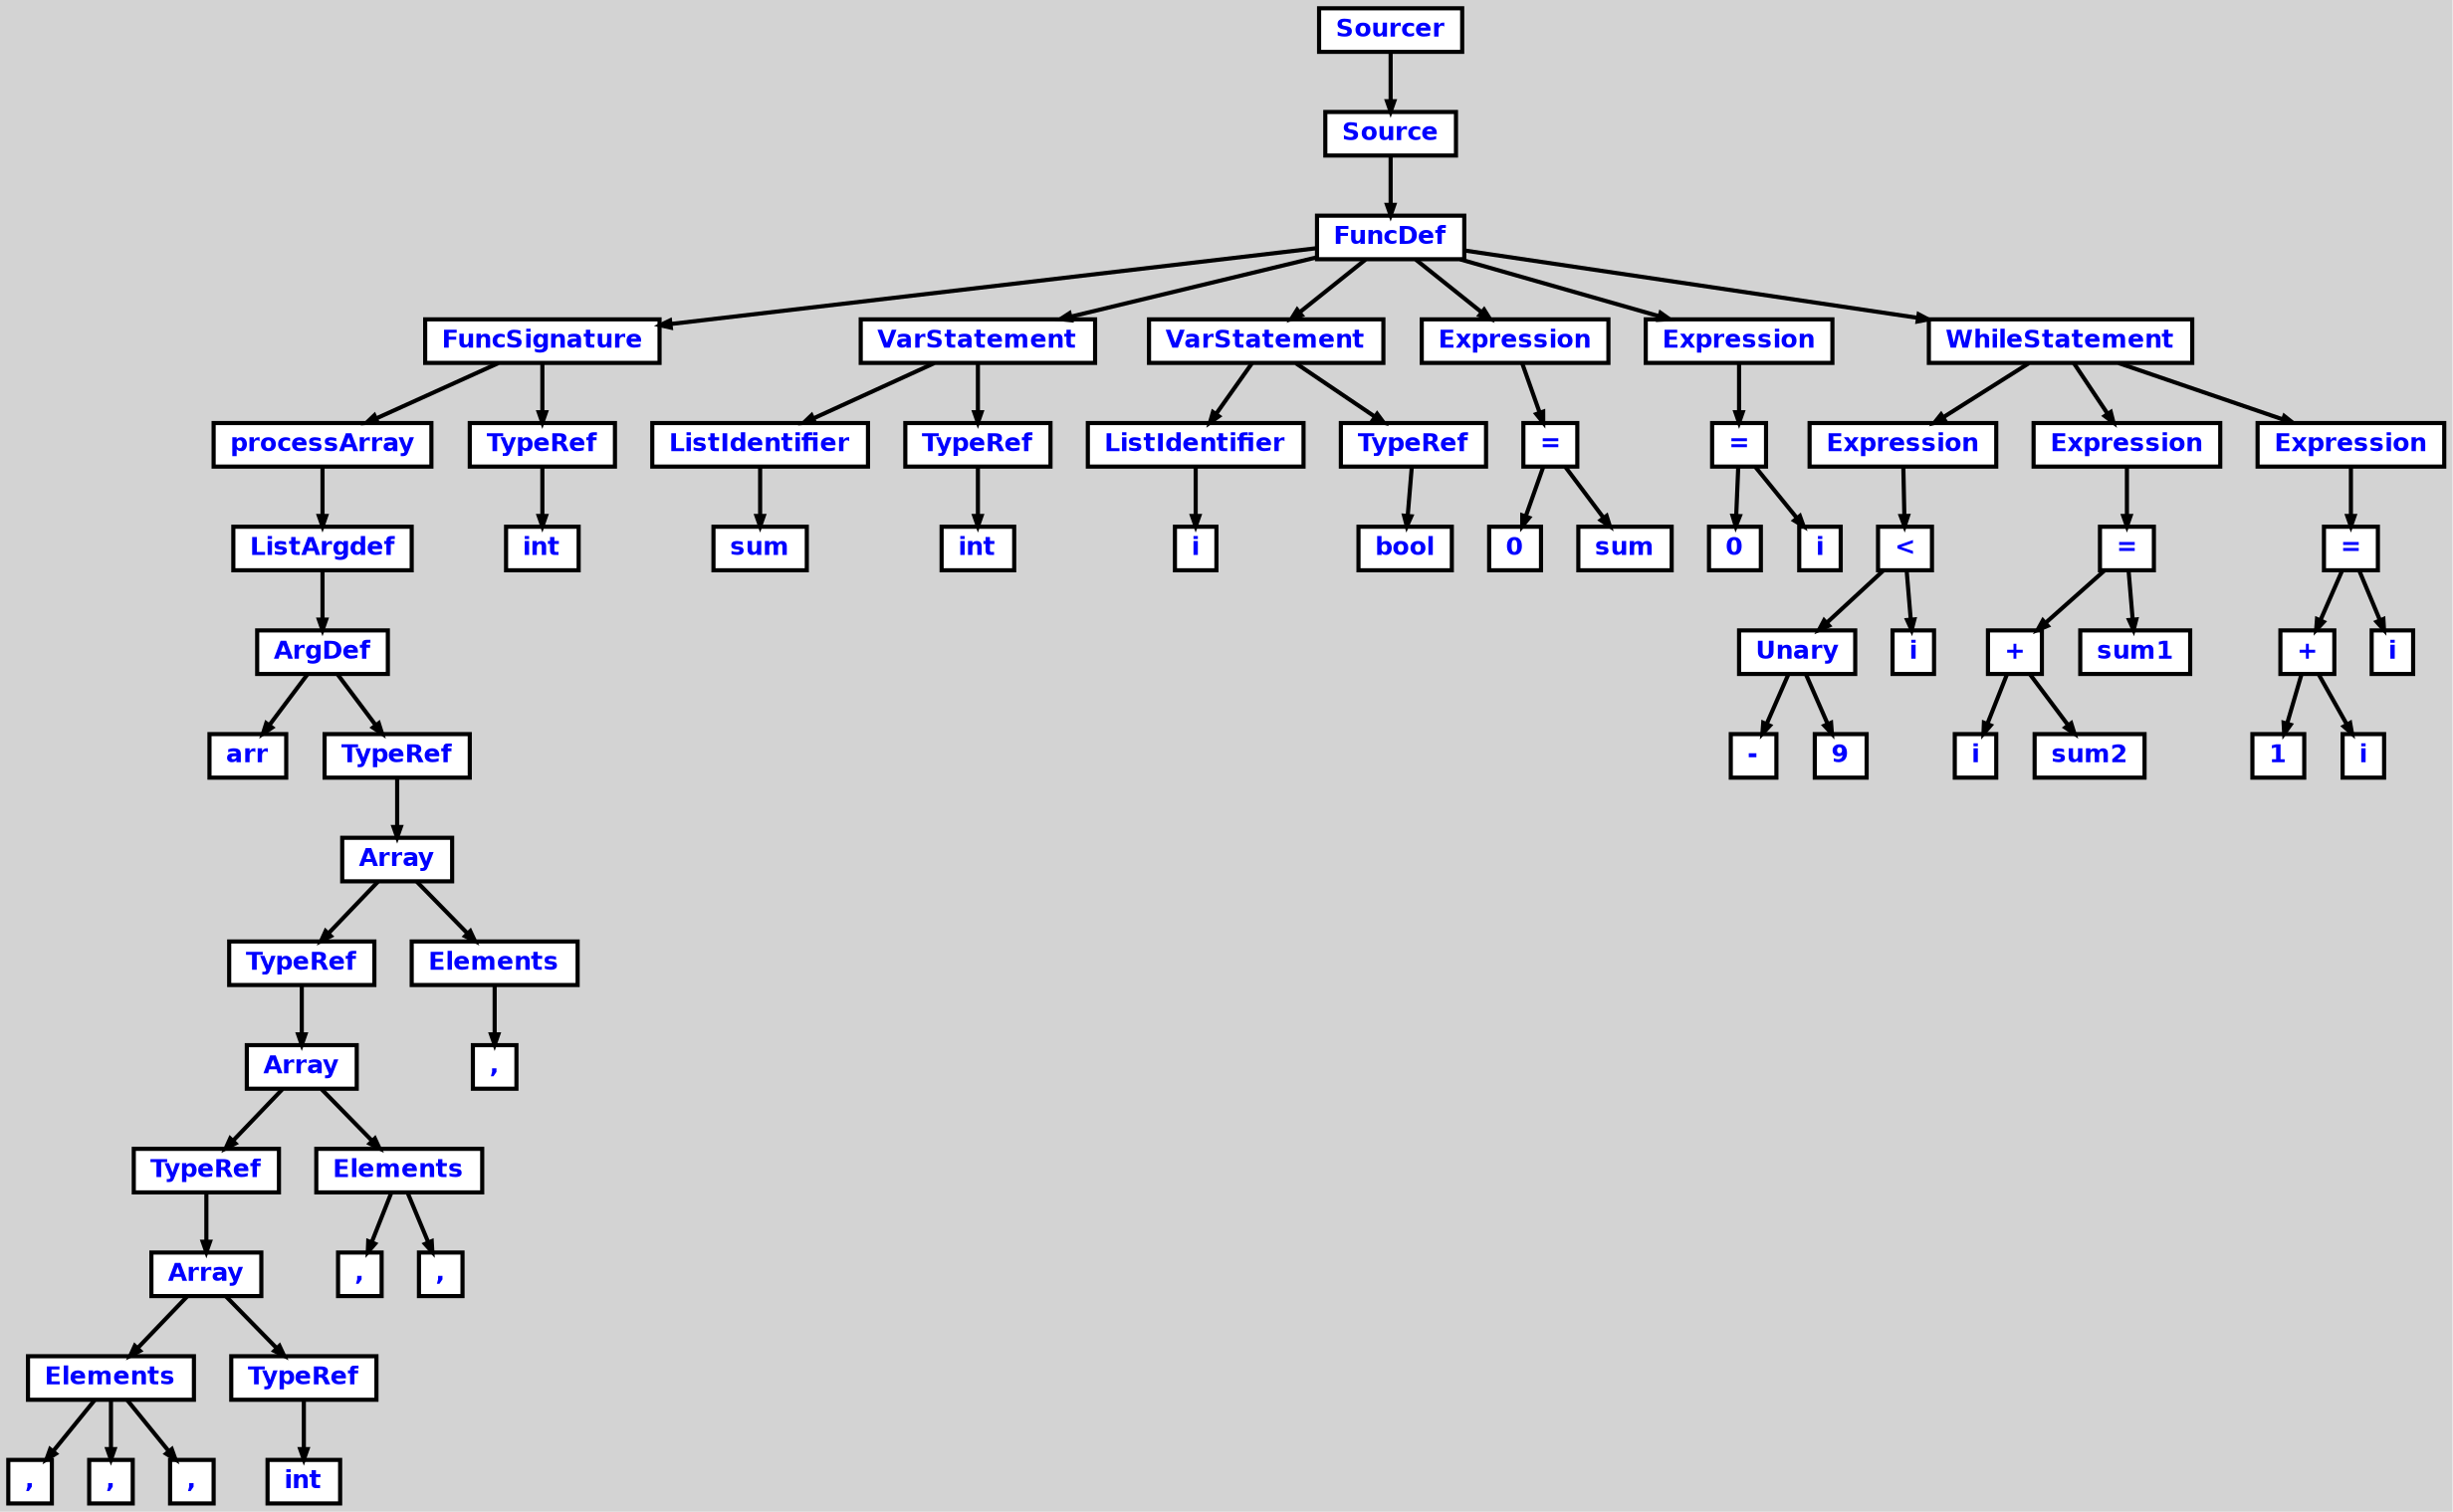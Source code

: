 digraph {

	ordering=out;
	ranksep=.4;
	bgcolor="lightgrey";  node [shape=box, fixedsize=false, fontsize=12, fontname="Helvetica-bold", fontcolor="blue"
	width=.25, height=.25, color="black", fillcolor="white", style="filled, solid, bold"];

	edge [arrowsize=.5, color="black", style="bold"]

	n0000016A2F6B4148[label="Sourcer"]
	n0000016A2F6B4010[label="Source"]
	n0000016A2F6B06C8[label="FuncDef"]
	n0000016A2F6AD260[label="FuncSignature"]
	n0000016A2F6AD398[label="processArray"]
	n0000016A2F6ACEB8[label="ListArgdef"]
	n0000016A2F6ACC48[label="ArgDef"]
	n0000016A2F6AC9D8[label="arr"]
	n0000016A2F6ACB10[label="TypeRef"]
	n0000016A2F6AC768[label="Array"]
	n0000016A2F6AC630[label="TypeRef"]
	n0000016A2F6AC150[label="Array"]
	n0000016A2F6AC018[label="TypeRef"]
	n0000016A2F6ABA00[label="Array"]
	n0000016A2F6ABB38[label="Elements"]
	n0000016A2F6AB8C8[label=","]
	n0000016A2F6ABC70[label=","]
	n0000016A2F6ABDA8[label=","]
	n0000016A2F6AB658[label="TypeRef"]
	n0000016A2F6AB790[label="int"]
	n0000016A2F6AC288[label="Elements"]
	n0000016A2F6ABEE0[label=","]
	n0000016A2F6AC3C0[label=","]
	n0000016A2F6AC8A0[label="Elements"]
	n0000016A2F6AC4F8[label=","]
	n0000016A2F6AD128[label="TypeRef"]
	n0000016A2F6ACD80[label="int"]
	n0000016A2F6AD9B0[label="VarStatement"]
	n0000016A2F6AD608[label="ListIdentifier"]
	n0000016A2F6AD4D0[label="sum"]
	n0000016A2F6ADAE8[label="TypeRef"]
	n0000016A2F6AD878[label="int"]
	n0000016A2F6ADFC8[label="VarStatement"]
	n0000016A2F6ADC20[label="ListIdentifier"]
	n0000016A2F6AD740[label="i"]
	n0000016A2F6AE100[label="TypeRef"]
	n0000016A2F6ADE90[label="bool"]
	n0000016A2F6AEAC0[label="Expression"]
	n0000016A2F6AEFA0[label="="]
	n0000016A2F6AEBF8[label="0"]
	n0000016A2F6AE370[label="sum"]
	n0000016A2F6AF828[label="Expression"]
	n0000016A2F6AFD08[label="="]
	n0000016A2F6AF960[label="0"]
	n0000016A2F6AF0D8[label="i"]
	n0000016A2F6B3518[label="WhileStatement"]
	n0000016A2F6B3788[label="Expression"]
	n0000016A2F6B0938[label="<"]
	n0000016A2F6B11C0[label="Unary"]
	n0000016A2F6B0BA8[label="-"]
	n0000016A2F6B0E18[label="9"]
	n0000016A2F6AFE40[label="i"]
	n0000016A2F6B2060[label="Expression"]
	n0000016A2F6B2678[label="="]
	n0000016A2F6B2540[label="+"]
	n0000016A2F6B27B0[label="i"]
	n0000016A2F6B22D0[label="sum2"]
	n0000016A2F6B1430[label="sum1"]
	n0000016A2F6B3650[label="Expression"]
	n0000016A2F6B3C68[label="="]
	n0000016A2F6B3B30[label="+"]
	n0000016A2F6B3DA0[label="1"]
	n0000016A2F6B38C0[label="i"]
	n0000016A2F6B2A20[label="i"]

		n0000016A2F6B4148 -> n0000016A2F6B4010		// Sourcer -> Source
		n0000016A2F6B4010 -> n0000016A2F6B06C8		// Source -> FuncDef
		n0000016A2F6B06C8 -> n0000016A2F6AD260		// FuncDef -> FuncSignature
		n0000016A2F6AD260 -> n0000016A2F6AD398		// FuncSignature -> processArray
		n0000016A2F6AD398 -> n0000016A2F6ACEB8		// processArray -> ListArgdef
		n0000016A2F6ACEB8 -> n0000016A2F6ACC48		// ListArgdef -> ArgDef
		n0000016A2F6ACC48 -> n0000016A2F6AC9D8		// ArgDef -> arr
		n0000016A2F6ACC48 -> n0000016A2F6ACB10		// ArgDef -> TypeRef
		n0000016A2F6ACB10 -> n0000016A2F6AC768		// TypeRef -> Array
		n0000016A2F6AC768 -> n0000016A2F6AC630		// Array -> TypeRef
		n0000016A2F6AC630 -> n0000016A2F6AC150		// TypeRef -> Array
		n0000016A2F6AC150 -> n0000016A2F6AC018		// Array -> TypeRef
		n0000016A2F6AC018 -> n0000016A2F6ABA00		// TypeRef -> Array
		n0000016A2F6ABA00 -> n0000016A2F6ABB38		// Array -> Elements
		n0000016A2F6ABB38 -> n0000016A2F6AB8C8		// Elements -> ,
		n0000016A2F6ABB38 -> n0000016A2F6ABC70		// Elements -> ,
		n0000016A2F6ABB38 -> n0000016A2F6ABDA8		// Elements -> ,
		n0000016A2F6ABA00 -> n0000016A2F6AB658		// Array -> TypeRef
		n0000016A2F6AB658 -> n0000016A2F6AB790		// TypeRef -> int
		n0000016A2F6AC150 -> n0000016A2F6AC288		// Array -> Elements
		n0000016A2F6AC288 -> n0000016A2F6ABEE0		// Elements -> ,
		n0000016A2F6AC288 -> n0000016A2F6AC3C0		// Elements -> ,
		n0000016A2F6AC768 -> n0000016A2F6AC8A0		// Array -> Elements
		n0000016A2F6AC8A0 -> n0000016A2F6AC4F8		// Elements -> ,
		n0000016A2F6AD260 -> n0000016A2F6AD128		// FuncSignature -> TypeRef
		n0000016A2F6AD128 -> n0000016A2F6ACD80		// TypeRef -> int
		n0000016A2F6B06C8 -> n0000016A2F6AD9B0		// FuncDef -> VarStatement
		n0000016A2F6AD9B0 -> n0000016A2F6AD608		// VarStatement -> ListIdentifier
		n0000016A2F6AD608 -> n0000016A2F6AD4D0		// ListIdentifier -> sum
		n0000016A2F6AD9B0 -> n0000016A2F6ADAE8		// VarStatement -> TypeRef
		n0000016A2F6ADAE8 -> n0000016A2F6AD878		// TypeRef -> int
		n0000016A2F6B06C8 -> n0000016A2F6ADFC8		// FuncDef -> VarStatement
		n0000016A2F6ADFC8 -> n0000016A2F6ADC20		// VarStatement -> ListIdentifier
		n0000016A2F6ADC20 -> n0000016A2F6AD740		// ListIdentifier -> i
		n0000016A2F6ADFC8 -> n0000016A2F6AE100		// VarStatement -> TypeRef
		n0000016A2F6AE100 -> n0000016A2F6ADE90		// TypeRef -> bool
		n0000016A2F6B06C8 -> n0000016A2F6AEAC0		// FuncDef -> Expression
		n0000016A2F6AEAC0 -> n0000016A2F6AEFA0		// Expression -> =
		n0000016A2F6AEFA0 -> n0000016A2F6AEBF8		// = -> 0
		n0000016A2F6AEFA0 -> n0000016A2F6AE370		// = -> sum
		n0000016A2F6B06C8 -> n0000016A2F6AF828		// FuncDef -> Expression
		n0000016A2F6AF828 -> n0000016A2F6AFD08		// Expression -> =
		n0000016A2F6AFD08 -> n0000016A2F6AF960		// = -> 0
		n0000016A2F6AFD08 -> n0000016A2F6AF0D8		// = -> i
		n0000016A2F6B06C8 -> n0000016A2F6B3518		// FuncDef -> WhileStatement
		n0000016A2F6B3518 -> n0000016A2F6B3788		// WhileStatement -> Expression
		n0000016A2F6B3788 -> n0000016A2F6B0938		// Expression -> <
		n0000016A2F6B0938 -> n0000016A2F6B11C0		// < -> Unary
		n0000016A2F6B11C0 -> n0000016A2F6B0BA8		// Unary -> -
		n0000016A2F6B11C0 -> n0000016A2F6B0E18		// Unary -> 9
		n0000016A2F6B0938 -> n0000016A2F6AFE40		// < -> i
		n0000016A2F6B3518 -> n0000016A2F6B2060		// WhileStatement -> Expression
		n0000016A2F6B2060 -> n0000016A2F6B2678		// Expression -> =
		n0000016A2F6B2678 -> n0000016A2F6B2540		// = -> +
		n0000016A2F6B2540 -> n0000016A2F6B27B0		// + -> i
		n0000016A2F6B2540 -> n0000016A2F6B22D0		// + -> sum2
		n0000016A2F6B2678 -> n0000016A2F6B1430		// = -> sum1
		n0000016A2F6B3518 -> n0000016A2F6B3650		// WhileStatement -> Expression
		n0000016A2F6B3650 -> n0000016A2F6B3C68		// Expression -> =
		n0000016A2F6B3C68 -> n0000016A2F6B3B30		// = -> +
		n0000016A2F6B3B30 -> n0000016A2F6B3DA0		// + -> 1
		n0000016A2F6B3B30 -> n0000016A2F6B38C0		// + -> i
		n0000016A2F6B3C68 -> n0000016A2F6B2A20		// = -> i

}